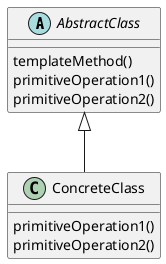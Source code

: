 @startuml

abstract AbstractClass {
  templateMethod()
  primitiveOperation1()
  primitiveOperation2()
}

class ConcreteClass {
  primitiveOperation1()
  primitiveOperation2()
}

AbstractClass <|-- ConcreteClass

@enduml
